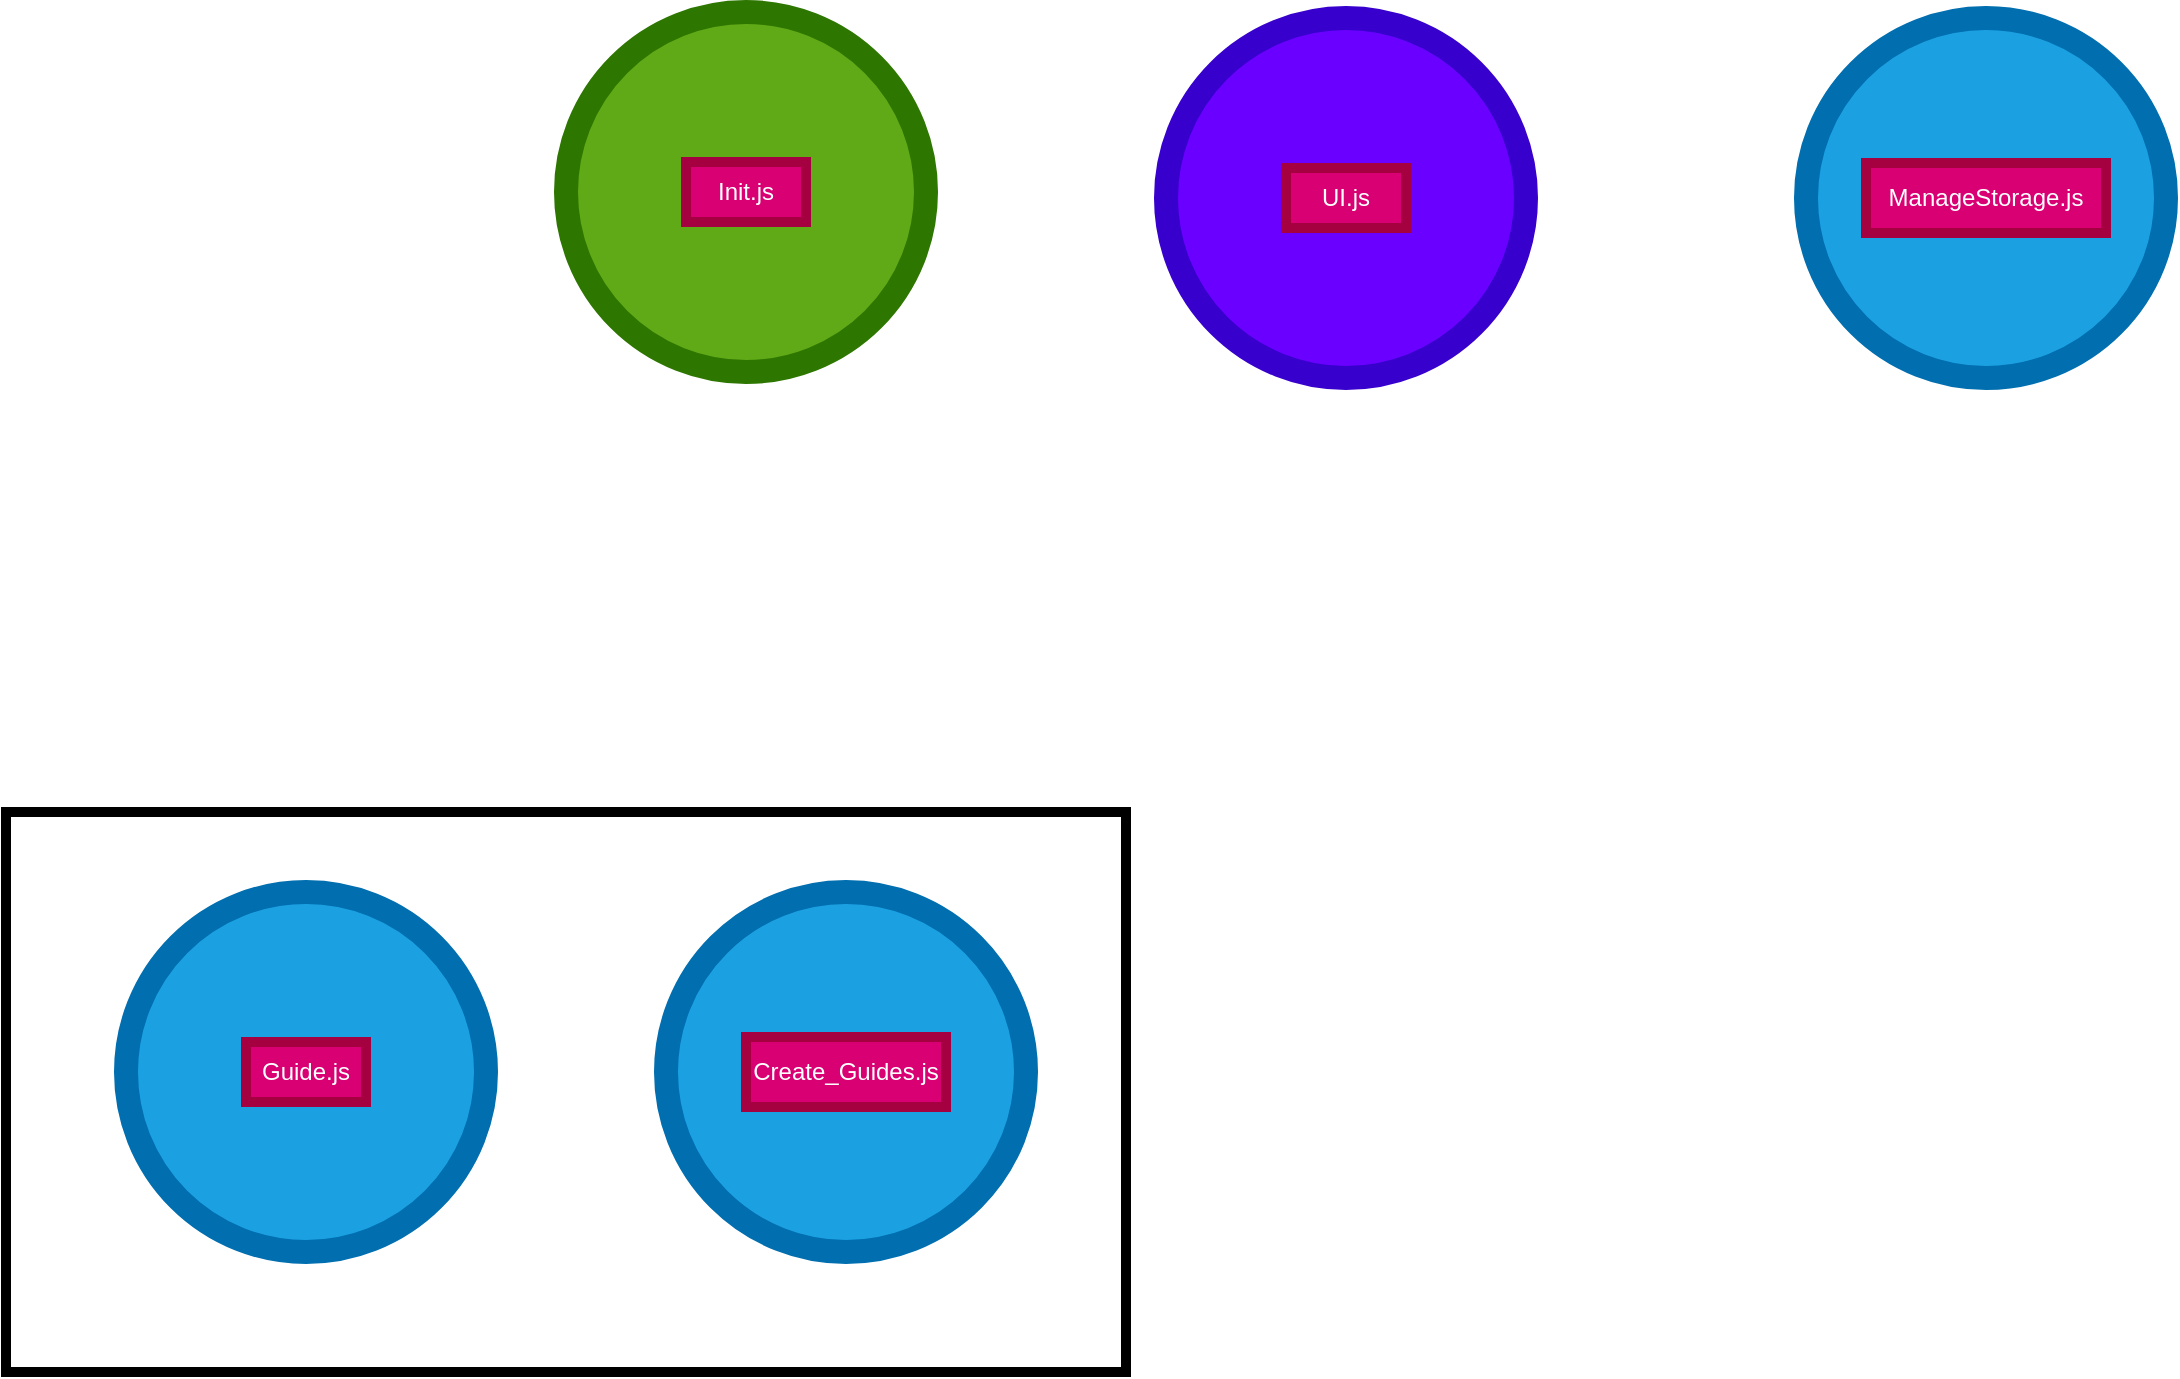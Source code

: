 <mxfile version="15.8.7" type="device"><diagram id="KMDhoZVqbN41InJFtCg_" name="Page-1"><mxGraphModel dx="2249" dy="2034" grid="1" gridSize="10" guides="1" tooltips="1" connect="1" arrows="1" fold="1" page="1" pageScale="1" pageWidth="827" pageHeight="1169" math="0" shadow="0"><root><mxCell id="0"/><mxCell id="1" parent="0"/><mxCell id="atQm48BK-LtRlQPg77Fx-13" value="" style="rounded=0;whiteSpace=wrap;html=1;strokeWidth=5;" vertex="1" parent="1"><mxGeometry x="-560" y="210" width="560" height="280" as="geometry"/></mxCell><mxCell id="atQm48BK-LtRlQPg77Fx-1" value="" style="ellipse;whiteSpace=wrap;html=1;aspect=fixed;fillColor=#60a917;fontColor=#ffffff;strokeColor=#2D7600;strokeWidth=12;" vertex="1" parent="1"><mxGeometry x="-280" y="-190" width="180" height="180" as="geometry"/></mxCell><mxCell id="atQm48BK-LtRlQPg77Fx-2" value="Init.js" style="text;html=1;align=center;verticalAlign=middle;whiteSpace=wrap;rounded=0;fillColor=#d80073;fontColor=#ffffff;strokeColor=#A50040;strokeWidth=5;perimeterSpacing=0;" vertex="1" parent="1"><mxGeometry x="-220" y="-115" width="60" height="30" as="geometry"/></mxCell><mxCell id="atQm48BK-LtRlQPg77Fx-3" value="" style="ellipse;whiteSpace=wrap;html=1;aspect=fixed;fillColor=#6a00ff;fontColor=#ffffff;strokeColor=#3700CC;strokeWidth=12;" vertex="1" parent="1"><mxGeometry x="20" y="-187" width="180" height="180" as="geometry"/></mxCell><mxCell id="atQm48BK-LtRlQPg77Fx-4" value="UI.js" style="text;html=1;align=center;verticalAlign=middle;whiteSpace=wrap;rounded=0;fillColor=#d80073;fontColor=#ffffff;strokeColor=#A50040;strokeWidth=5;perimeterSpacing=0;" vertex="1" parent="1"><mxGeometry x="80" y="-112" width="60" height="30" as="geometry"/></mxCell><mxCell id="atQm48BK-LtRlQPg77Fx-5" value="" style="ellipse;whiteSpace=wrap;html=1;aspect=fixed;fillColor=#1ba1e2;fontColor=#ffffff;strokeColor=#006EAF;strokeWidth=12;" vertex="1" parent="1"><mxGeometry x="-500" y="250" width="180" height="180" as="geometry"/></mxCell><mxCell id="atQm48BK-LtRlQPg77Fx-6" value="Guide.js" style="text;html=1;align=center;verticalAlign=middle;whiteSpace=wrap;rounded=0;fillColor=#d80073;fontColor=#ffffff;strokeColor=#A50040;strokeWidth=5;perimeterSpacing=0;" vertex="1" parent="1"><mxGeometry x="-440" y="325" width="60" height="30" as="geometry"/></mxCell><mxCell id="atQm48BK-LtRlQPg77Fx-9" value="" style="ellipse;whiteSpace=wrap;html=1;aspect=fixed;fillColor=#1ba1e2;fontColor=#ffffff;strokeColor=#006EAF;strokeWidth=12;" vertex="1" parent="1"><mxGeometry x="-230" y="250" width="180" height="180" as="geometry"/></mxCell><mxCell id="atQm48BK-LtRlQPg77Fx-10" value="Create_Guides.js" style="text;html=1;align=center;verticalAlign=middle;whiteSpace=wrap;rounded=0;fillColor=#d80073;fontColor=#ffffff;strokeColor=#A50040;strokeWidth=5;perimeterSpacing=0;" vertex="1" parent="1"><mxGeometry x="-190" y="322.5" width="100" height="35" as="geometry"/></mxCell><mxCell id="atQm48BK-LtRlQPg77Fx-11" value="" style="ellipse;whiteSpace=wrap;html=1;aspect=fixed;fillColor=#1ba1e2;fontColor=#ffffff;strokeColor=#006EAF;strokeWidth=12;" vertex="1" parent="1"><mxGeometry x="340" y="-187" width="180" height="180" as="geometry"/></mxCell><mxCell id="atQm48BK-LtRlQPg77Fx-12" value="ManageStorage.js" style="text;html=1;align=center;verticalAlign=middle;whiteSpace=wrap;rounded=0;fillColor=#d80073;fontColor=#ffffff;strokeColor=#A50040;strokeWidth=5;perimeterSpacing=0;" vertex="1" parent="1"><mxGeometry x="370" y="-114.5" width="120" height="35" as="geometry"/></mxCell></root></mxGraphModel></diagram></mxfile>